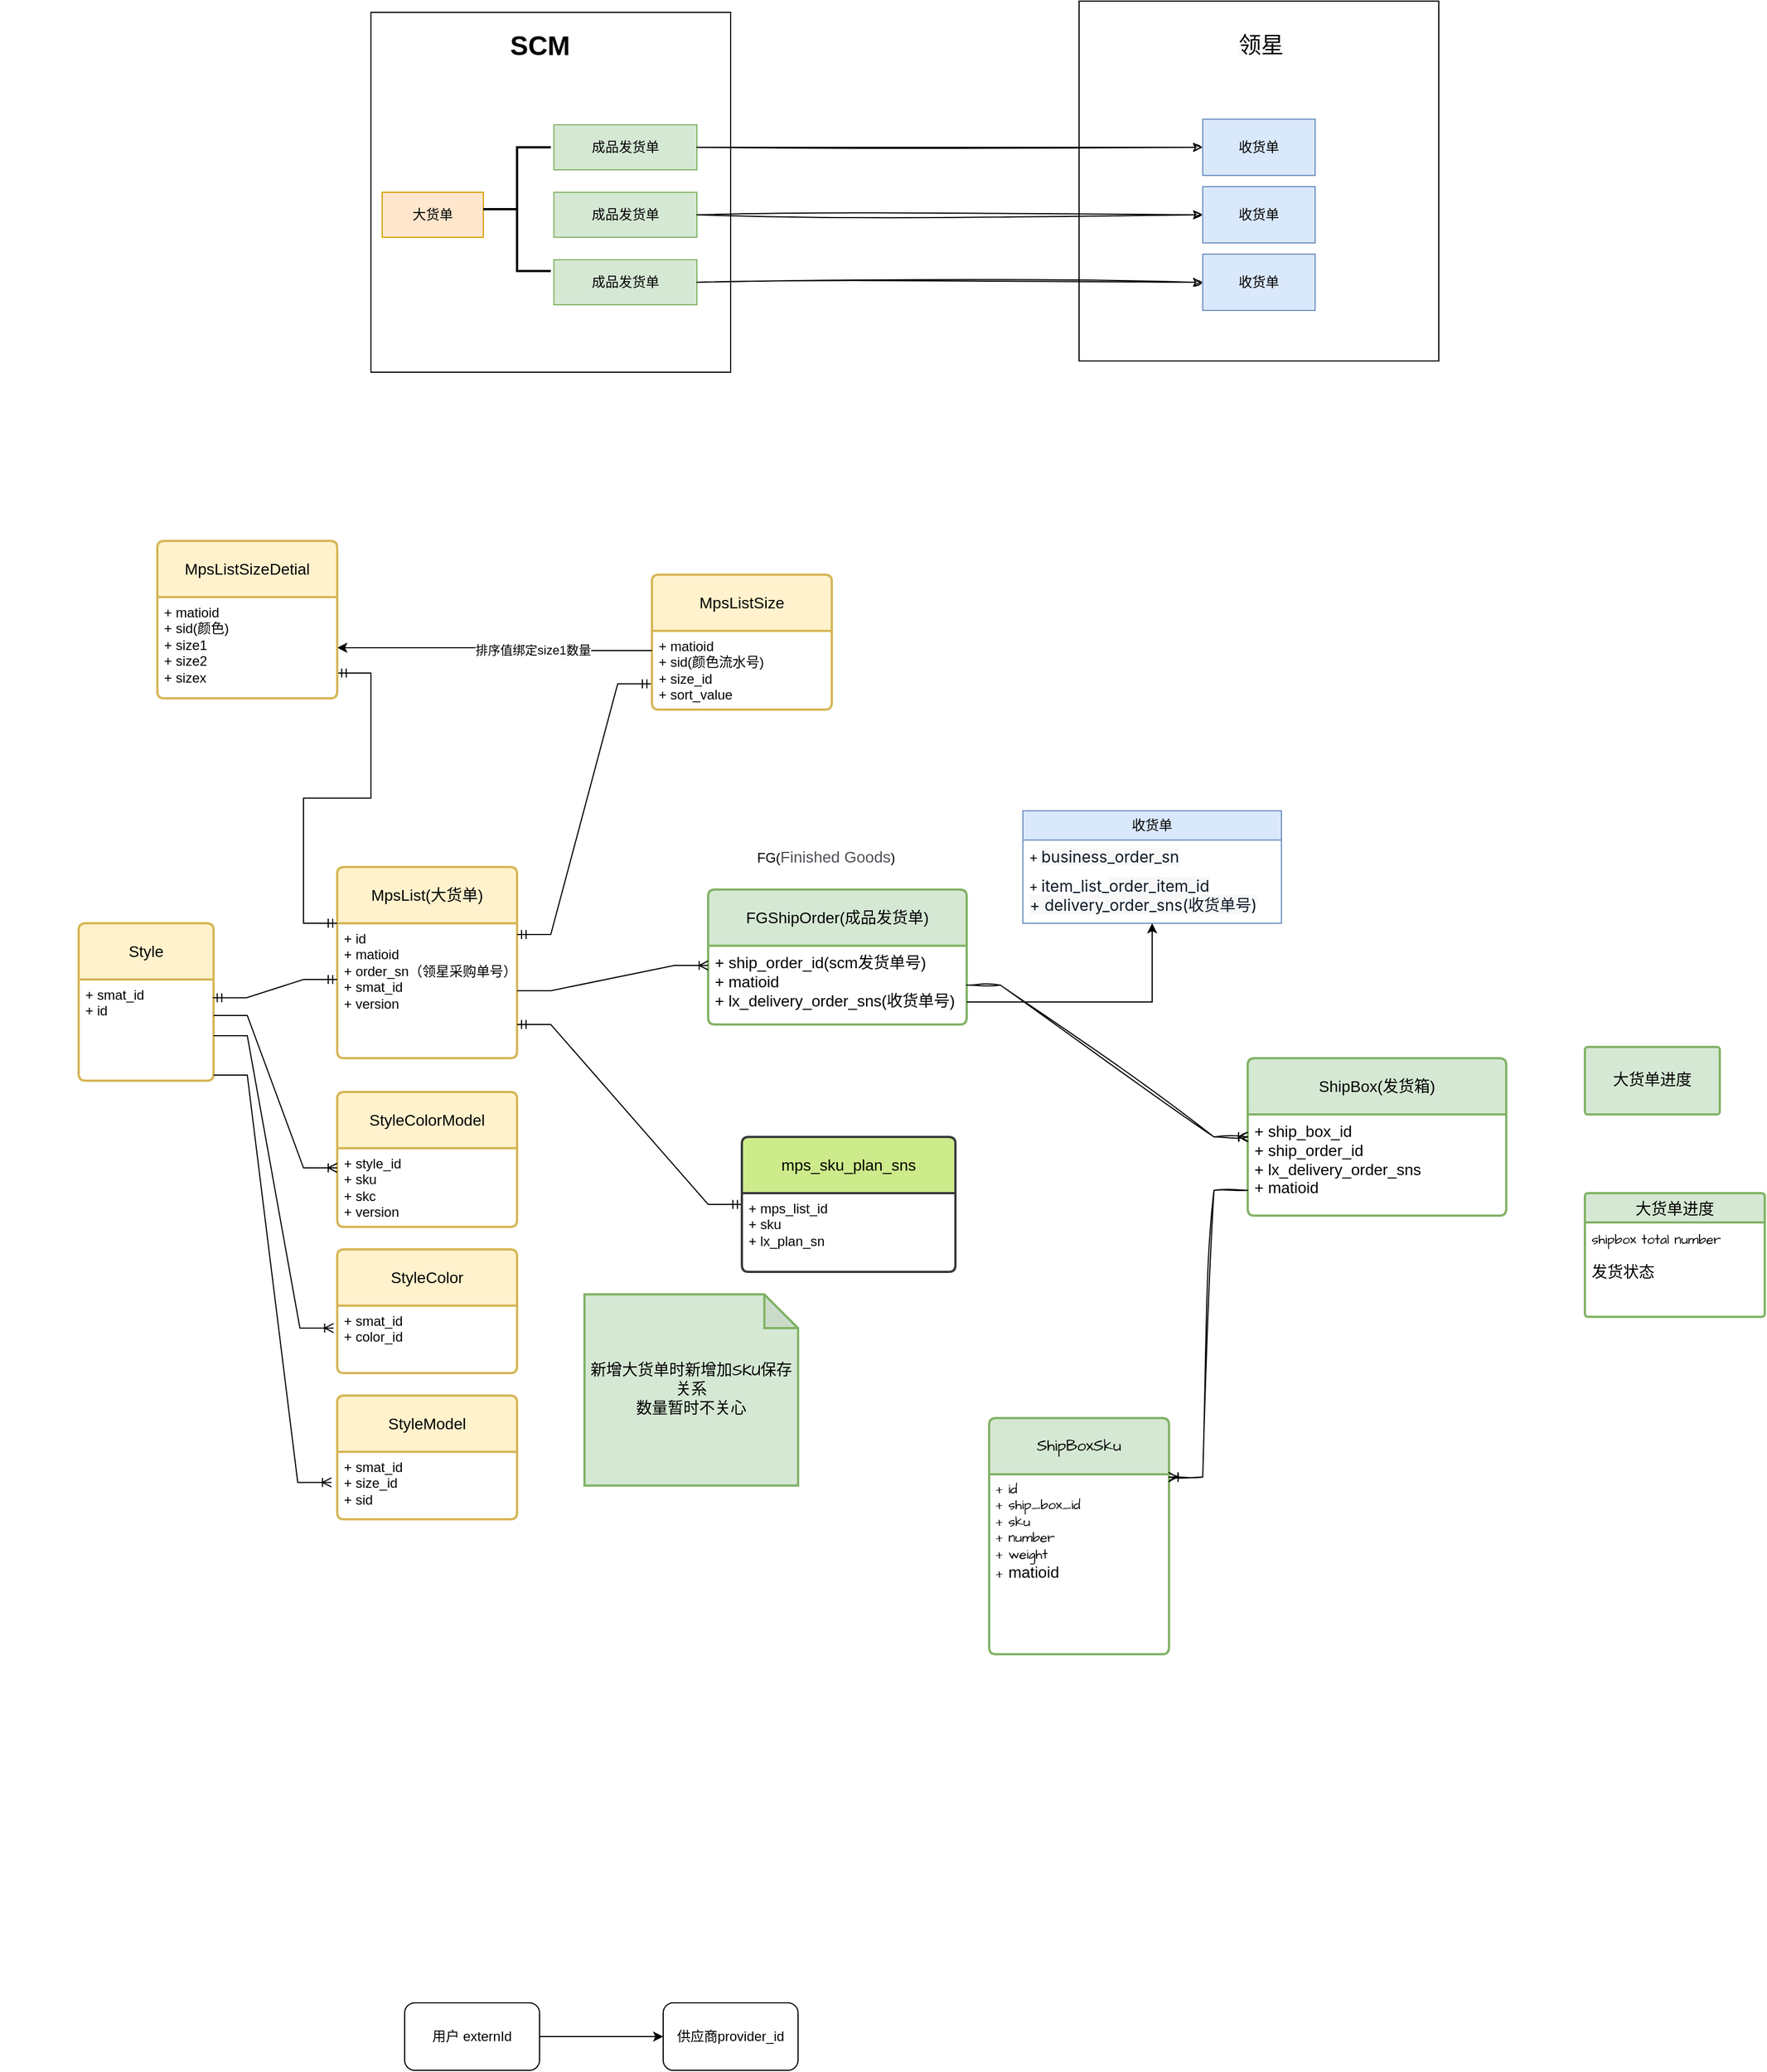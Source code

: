 <mxfile version="24.8.4">
  <diagram name="第 1 页" id="mmW5TEAWcd4dmBJkw9bM">
    <mxGraphModel dx="2074" dy="1145" grid="1" gridSize="10" guides="1" tooltips="1" connect="1" arrows="1" fold="1" page="1" pageScale="1" pageWidth="4681" pageHeight="3300" math="0" shadow="0">
      <root>
        <mxCell id="0" />
        <mxCell id="1" parent="0" />
        <mxCell id="10t6TDGPyBU2iwaU2S3P-14" value="" style="group" parent="1" vertex="1" connectable="0">
          <mxGeometry x="1300" y="290" width="330" height="330" as="geometry" />
        </mxCell>
        <mxCell id="v9Sv4wCvsBev-17ZyAmM-108" value="" style="group" parent="10t6TDGPyBU2iwaU2S3P-14" vertex="1" connectable="0">
          <mxGeometry x="-20" y="-60" width="320" height="320" as="geometry" />
        </mxCell>
        <mxCell id="10t6TDGPyBU2iwaU2S3P-17" value="" style="whiteSpace=wrap;html=1;aspect=fixed;movable=0;resizable=0;rotatable=0;deletable=0;editable=0;locked=1;connectable=0;" parent="v9Sv4wCvsBev-17ZyAmM-108" vertex="1">
          <mxGeometry width="320" height="320" as="geometry" />
        </mxCell>
        <mxCell id="10t6TDGPyBU2iwaU2S3P-2" value="大货单" style="rounded=0;whiteSpace=wrap;html=1;fillColor=#ffe6cc;strokeColor=#d79b00;" parent="v9Sv4wCvsBev-17ZyAmM-108" vertex="1">
          <mxGeometry x="10" y="160" width="90" height="40" as="geometry" />
        </mxCell>
        <mxCell id="10t6TDGPyBU2iwaU2S3P-3" value="成品发货单" style="rounded=0;whiteSpace=wrap;html=1;fillColor=#d5e8d4;strokeColor=#82b366;" parent="v9Sv4wCvsBev-17ZyAmM-108" vertex="1">
          <mxGeometry x="162.727" y="100" width="127.273" height="40" as="geometry" />
        </mxCell>
        <mxCell id="10t6TDGPyBU2iwaU2S3P-10" value="成品发货单" style="rounded=0;whiteSpace=wrap;html=1;fillColor=#d5e8d4;strokeColor=#82b366;" parent="v9Sv4wCvsBev-17ZyAmM-108" vertex="1">
          <mxGeometry x="162.727" y="160" width="127.273" height="40" as="geometry" />
        </mxCell>
        <mxCell id="10t6TDGPyBU2iwaU2S3P-11" value="成品发货单" style="rounded=0;whiteSpace=wrap;html=1;fillColor=#d5e8d4;strokeColor=#82b366;" parent="v9Sv4wCvsBev-17ZyAmM-108" vertex="1">
          <mxGeometry x="162.727" y="220" width="127.273" height="40" as="geometry" />
        </mxCell>
        <mxCell id="10t6TDGPyBU2iwaU2S3P-18" value="SCM" style="text;strokeColor=none;fillColor=none;html=1;fontSize=24;fontStyle=1;verticalAlign=middle;align=center;" parent="v9Sv4wCvsBev-17ZyAmM-108" vertex="1">
          <mxGeometry x="100" y="10" width="100" height="40" as="geometry" />
        </mxCell>
        <mxCell id="10t6TDGPyBU2iwaU2S3P-60" value="" style="strokeWidth=2;html=1;shape=mxgraph.flowchart.annotation_2;align=left;labelPosition=right;pointerEvents=1;" parent="v9Sv4wCvsBev-17ZyAmM-108" vertex="1">
          <mxGeometry x="100" y="120" width="60" height="110" as="geometry" />
        </mxCell>
        <mxCell id="10t6TDGPyBU2iwaU2S3P-120" value="" style="group" parent="1" vertex="1" connectable="0">
          <mxGeometry x="1010" y="700" width="1370" height="1100" as="geometry" />
        </mxCell>
        <mxCell id="10t6TDGPyBU2iwaU2S3P-104" value="" style="group" parent="10t6TDGPyBU2iwaU2S3P-120" vertex="1" connectable="0">
          <mxGeometry x="-60" y="180" width="1140" height="810" as="geometry" />
        </mxCell>
        <mxCell id="10t6TDGPyBU2iwaU2S3P-119" value="" style="group" parent="10t6TDGPyBU2iwaU2S3P-104" vertex="1" connectable="0">
          <mxGeometry y="20" width="1140" height="790" as="geometry" />
        </mxCell>
        <mxCell id="10t6TDGPyBU2iwaU2S3P-5" value="MpsList(大货单)" style="swimlane;childLayout=stackLayout;horizontal=1;startSize=50;horizontalStack=0;rounded=1;fontSize=14;fontStyle=0;strokeWidth=2;resizeParent=0;resizeLast=1;shadow=0;dashed=0;align=center;arcSize=4;whiteSpace=wrap;html=1;fillColor=#fff2cc;strokeColor=#d6b656;container=0;" parent="10t6TDGPyBU2iwaU2S3P-119" vertex="1">
          <mxGeometry x="300" y="90" width="160" height="170" as="geometry" />
        </mxCell>
        <mxCell id="10t6TDGPyBU2iwaU2S3P-9" value="FG(&lt;span style=&quot;color: rgb(77, 81, 86); font-family: Arial, sans-serif; font-size: 14px; text-align: left; background-color: rgb(255, 255, 255);&quot;&gt;Finished Goods&lt;/span&gt;)" style="text;html=1;align=center;verticalAlign=middle;whiteSpace=wrap;rounded=0;container=0;" parent="10t6TDGPyBU2iwaU2S3P-119" vertex="1">
          <mxGeometry x="660" y="66" width="150" height="30" as="geometry" />
        </mxCell>
        <mxCell id="10t6TDGPyBU2iwaU2S3P-24" value="收货单" style="swimlane;fontStyle=0;childLayout=stackLayout;horizontal=1;startSize=26;fillColor=#dae8fc;horizontalStack=0;resizeParent=1;resizeParentMax=0;resizeLast=0;collapsible=1;marginBottom=0;whiteSpace=wrap;html=1;strokeColor=#6c8ebf;container=0;" parent="10t6TDGPyBU2iwaU2S3P-119" vertex="1">
          <mxGeometry x="910" y="40" width="230" height="100" as="geometry" />
        </mxCell>
        <mxCell id="10t6TDGPyBU2iwaU2S3P-7" value="FGShipOrder(成品发货单)" style="swimlane;childLayout=stackLayout;horizontal=1;startSize=50;horizontalStack=0;rounded=1;fontSize=14;fontStyle=0;strokeWidth=2;resizeParent=0;resizeLast=1;shadow=0;dashed=0;align=center;arcSize=4;whiteSpace=wrap;html=1;fillColor=#d5e8d4;strokeColor=#82b366;container=0;" parent="10t6TDGPyBU2iwaU2S3P-119" vertex="1">
          <mxGeometry x="630" y="110" width="230" height="120" as="geometry" />
        </mxCell>
        <mxCell id="10t6TDGPyBU2iwaU2S3P-62" value="StyleColorModel" style="swimlane;childLayout=stackLayout;horizontal=1;startSize=50;horizontalStack=0;rounded=1;fontSize=14;fontStyle=0;strokeWidth=2;resizeParent=0;resizeLast=1;shadow=0;dashed=0;align=center;arcSize=4;whiteSpace=wrap;html=1;fillColor=#fff2cc;strokeColor=#d6b656;container=0;" parent="10t6TDGPyBU2iwaU2S3P-119" vertex="1">
          <mxGeometry x="300" y="290" width="160" height="120" as="geometry" />
        </mxCell>
        <mxCell id="10t6TDGPyBU2iwaU2S3P-67" style="edgeStyle=orthogonalEdgeStyle;rounded=0;orthogonalLoop=1;jettySize=auto;html=1;" parent="10t6TDGPyBU2iwaU2S3P-119" source="10t6TDGPyBU2iwaU2S3P-8" target="10t6TDGPyBU2iwaU2S3P-27" edge="1">
          <mxGeometry relative="1" as="geometry">
            <Array as="points">
              <mxPoint x="840" y="210" />
              <mxPoint x="840" y="210" />
            </Array>
          </mxGeometry>
        </mxCell>
        <mxCell id="10t6TDGPyBU2iwaU2S3P-72" value="Style" style="swimlane;childLayout=stackLayout;horizontal=1;startSize=50;horizontalStack=0;rounded=1;fontSize=14;fontStyle=0;strokeWidth=2;resizeParent=0;resizeLast=1;shadow=0;dashed=0;align=center;arcSize=4;whiteSpace=wrap;html=1;fillColor=#fff2cc;strokeColor=#d6b656;" parent="10t6TDGPyBU2iwaU2S3P-119" vertex="1">
          <mxGeometry x="70" y="140" width="120" height="140" as="geometry" />
        </mxCell>
        <mxCell id="10t6TDGPyBU2iwaU2S3P-73" value="+ smat_id&lt;br&gt;+ id" style="align=left;strokeColor=none;fillColor=none;spacingLeft=4;fontSize=12;verticalAlign=top;resizable=0;rotatable=0;part=1;html=1;" parent="10t6TDGPyBU2iwaU2S3P-72" vertex="1">
          <mxGeometry y="50" width="120" height="90" as="geometry" />
        </mxCell>
        <mxCell id="10t6TDGPyBU2iwaU2S3P-85" value="" style="edgeStyle=entityRelationEdgeStyle;fontSize=12;html=1;endArrow=ERmandOne;startArrow=ERmandOne;rounded=0;exitX=0.994;exitY=0.18;exitDx=0;exitDy=0;exitPerimeter=0;" parent="10t6TDGPyBU2iwaU2S3P-119" source="10t6TDGPyBU2iwaU2S3P-73" edge="1">
          <mxGeometry width="100" height="100" relative="1" as="geometry">
            <mxPoint x="198.56" y="203.45" as="sourcePoint" />
            <mxPoint x="300" y="190" as="targetPoint" />
            <Array as="points">
              <mxPoint x="208.56" y="170" />
            </Array>
          </mxGeometry>
        </mxCell>
        <mxCell id="10t6TDGPyBU2iwaU2S3P-86" value="" style="edgeStyle=entityRelationEdgeStyle;fontSize=12;html=1;endArrow=ERoneToMany;rounded=0;entryX=0;entryY=0.25;entryDx=0;entryDy=0;" parent="10t6TDGPyBU2iwaU2S3P-119" target="10t6TDGPyBU2iwaU2S3P-63" edge="1">
          <mxGeometry width="100" height="100" relative="1" as="geometry">
            <mxPoint x="190" y="222" as="sourcePoint" />
            <mxPoint x="150" y="497.5" as="targetPoint" />
            <Array as="points">
              <mxPoint x="200" y="260" />
              <mxPoint x="200" y="270" />
              <mxPoint x="200" y="260" />
              <mxPoint x="210" y="270" />
              <mxPoint y="420" />
              <mxPoint y="410" />
            </Array>
          </mxGeometry>
        </mxCell>
        <mxCell id="10t6TDGPyBU2iwaU2S3P-87" value="" style="edgeStyle=entityRelationEdgeStyle;fontSize=12;html=1;endArrow=ERoneToMany;rounded=0;entryX=0;entryY=0.25;entryDx=0;entryDy=0;" parent="10t6TDGPyBU2iwaU2S3P-119" target="10t6TDGPyBU2iwaU2S3P-8" edge="1">
          <mxGeometry width="100" height="100" relative="1" as="geometry">
            <mxPoint x="460" y="200" as="sourcePoint" />
            <mxPoint x="530" y="378" as="targetPoint" />
            <Array as="points">
              <mxPoint x="460" y="220" />
              <mxPoint x="460" y="210" />
              <mxPoint x="470" y="220" />
              <mxPoint x="260" y="370" />
              <mxPoint x="260" y="360" />
            </Array>
          </mxGeometry>
        </mxCell>
        <mxCell id="10t6TDGPyBU2iwaU2S3P-88" value="StyleColor" style="swimlane;childLayout=stackLayout;horizontal=1;startSize=50;horizontalStack=0;rounded=1;fontSize=14;fontStyle=0;strokeWidth=2;resizeParent=0;resizeLast=1;shadow=0;dashed=0;align=center;arcSize=4;whiteSpace=wrap;html=1;fillColor=#fff2cc;strokeColor=#d6b656;" parent="10t6TDGPyBU2iwaU2S3P-119" vertex="1">
          <mxGeometry x="300" y="430" width="160" height="110" as="geometry" />
        </mxCell>
        <mxCell id="10t6TDGPyBU2iwaU2S3P-89" value="+ smat_id&lt;br&gt;+ color_id" style="align=left;strokeColor=none;fillColor=none;spacingLeft=4;fontSize=12;verticalAlign=top;resizable=0;rotatable=0;part=1;html=1;" parent="10t6TDGPyBU2iwaU2S3P-88" vertex="1">
          <mxGeometry y="50" width="160" height="60" as="geometry" />
        </mxCell>
        <mxCell id="10t6TDGPyBU2iwaU2S3P-90" value="StyleModel" style="swimlane;childLayout=stackLayout;horizontal=1;startSize=50;horizontalStack=0;rounded=1;fontSize=14;fontStyle=0;strokeWidth=2;resizeParent=0;resizeLast=1;shadow=0;dashed=0;align=center;arcSize=4;whiteSpace=wrap;html=1;fillColor=#fff2cc;strokeColor=#d6b656;" parent="10t6TDGPyBU2iwaU2S3P-119" vertex="1">
          <mxGeometry x="300" y="560" width="160" height="110" as="geometry" />
        </mxCell>
        <mxCell id="10t6TDGPyBU2iwaU2S3P-91" value="+ smat_id&lt;br&gt;+ size_id&lt;div&gt;+ sid&lt;/div&gt;" style="align=left;strokeColor=none;fillColor=none;spacingLeft=4;fontSize=12;verticalAlign=top;resizable=0;rotatable=0;part=1;html=1;" parent="10t6TDGPyBU2iwaU2S3P-90" vertex="1">
          <mxGeometry y="50" width="160" height="60" as="geometry" />
        </mxCell>
        <mxCell id="10t6TDGPyBU2iwaU2S3P-92" value="" style="edgeStyle=entityRelationEdgeStyle;fontSize=12;html=1;endArrow=ERoneToMany;rounded=0;exitX=1;exitY=0.25;exitDx=0;exitDy=0;entryX=-0.02;entryY=0.333;entryDx=0;entryDy=0;entryPerimeter=0;" parent="10t6TDGPyBU2iwaU2S3P-119" target="10t6TDGPyBU2iwaU2S3P-89" edge="1">
          <mxGeometry width="100" height="100" relative="1" as="geometry">
            <mxPoint x="190" y="240" as="sourcePoint" />
            <mxPoint x="300" y="515" as="targetPoint" />
            <Array as="points">
              <mxPoint x="250" y="380" />
              <mxPoint x="290" y="500" />
            </Array>
          </mxGeometry>
        </mxCell>
        <mxCell id="10t6TDGPyBU2iwaU2S3P-94" value="" style="edgeStyle=entityRelationEdgeStyle;fontSize=12;html=1;endArrow=ERoneToMany;rounded=0;entryX=-0.032;entryY=0.454;entryDx=0;entryDy=0;entryPerimeter=0;" parent="10t6TDGPyBU2iwaU2S3P-119" target="10t6TDGPyBU2iwaU2S3P-91" edge="1">
          <mxGeometry width="100" height="100" relative="1" as="geometry">
            <mxPoint x="190" y="275" as="sourcePoint" />
            <mxPoint x="310" y="520" as="targetPoint" />
            <Array as="points">
              <mxPoint x="200" y="275" />
              <mxPoint x="200" y="270" />
              <mxPoint x="200" y="270" />
              <mxPoint x="230" y="460" />
              <mxPoint x="220" y="470" />
            </Array>
          </mxGeometry>
        </mxCell>
        <mxCell id="10t6TDGPyBU2iwaU2S3P-103" value="" style="edgeStyle=entityRelationEdgeStyle;fontSize=12;html=1;endArrow=ERmandOne;startArrow=ERmandOne;rounded=0;exitX=1;exitY=0.75;exitDx=0;exitDy=0;entryX=0;entryY=0.5;entryDx=0;entryDy=0;" parent="10t6TDGPyBU2iwaU2S3P-119" source="10t6TDGPyBU2iwaU2S3P-6" target="10t6TDGPyBU2iwaU2S3P-101" edge="1">
          <mxGeometry width="100" height="100" relative="1" as="geometry">
            <mxPoint x="500" y="390" as="sourcePoint" />
            <mxPoint x="620" y="450" as="targetPoint" />
          </mxGeometry>
        </mxCell>
        <mxCell id="10t6TDGPyBU2iwaU2S3P-109" value="" style="edgeStyle=entityRelationEdgeStyle;fontSize=12;html=1;endArrow=ERmandOne;startArrow=ERmandOne;rounded=0;entryX=-0.003;entryY=0.673;entryDx=0;entryDy=0;entryPerimeter=0;" parent="10t6TDGPyBU2iwaU2S3P-119" target="10t6TDGPyBU2iwaU2S3P-106" edge="1">
          <mxGeometry width="100" height="100" relative="1" as="geometry">
            <mxPoint x="460" y="150" as="sourcePoint" />
            <mxPoint x="560" y="50" as="targetPoint" />
          </mxGeometry>
        </mxCell>
        <mxCell id="10t6TDGPyBU2iwaU2S3P-6" value="&lt;div&gt;+ id&lt;/div&gt;+ matioid&lt;br&gt;+ order_sn（领星采购单号）&lt;div&gt;+ smat_id&lt;br&gt;+ version&lt;br&gt;&lt;br&gt;&lt;/div&gt;&lt;div&gt;&lt;br&gt;&lt;/div&gt;&lt;div&gt;&lt;br&gt;&lt;/div&gt;" style="align=left;strokeColor=none;fillColor=none;spacingLeft=4;fontSize=12;verticalAlign=top;resizable=0;rotatable=0;part=1;html=1;container=0;" parent="10t6TDGPyBU2iwaU2S3P-119" vertex="1">
          <mxGeometry x="300" y="140" width="160" height="120" as="geometry" />
        </mxCell>
        <mxCell id="10t6TDGPyBU2iwaU2S3P-26" value="+&amp;nbsp;&lt;span style=&quot;color: rgb(13, 26, 38); font-family: -apple-system, &amp;quot;system-ui&amp;quot;, &amp;quot;Segoe UI&amp;quot;, Roboto, &amp;quot;Helvetica Neue&amp;quot;, Arial, &amp;quot;Noto Sans&amp;quot;, sans-serif, &amp;quot;Apple Color Emoji&amp;quot;, &amp;quot;Segoe UI Emoji&amp;quot;, &amp;quot;Segoe UI Symbol&amp;quot;, &amp;quot;Noto Color Emoji&amp;quot;; font-size: 14px; background-color: rgb(248, 248, 248);&quot;&gt;business_order_sn&lt;/span&gt;" style="text;strokeColor=none;fillColor=none;align=left;verticalAlign=top;spacingLeft=4;spacingRight=4;overflow=hidden;rotatable=0;points=[[0,0.5],[1,0.5]];portConstraint=eastwest;whiteSpace=wrap;html=1;container=0;" parent="10t6TDGPyBU2iwaU2S3P-119" vertex="1">
          <mxGeometry x="910" y="66" width="230" height="26" as="geometry" />
        </mxCell>
        <mxCell id="10t6TDGPyBU2iwaU2S3P-27" value="+&amp;nbsp;&lt;span style=&quot;color: rgb(13, 26, 38); font-family: -apple-system, &amp;quot;system-ui&amp;quot;, &amp;quot;Segoe UI&amp;quot;, Roboto, &amp;quot;Helvetica Neue&amp;quot;, Arial, &amp;quot;Noto Sans&amp;quot;, sans-serif, &amp;quot;Apple Color Emoji&amp;quot;, &amp;quot;Segoe UI Emoji&amp;quot;, &amp;quot;Segoe UI Symbol&amp;quot;, &amp;quot;Noto Color Emoji&amp;quot;; font-size: 14px; background-color: rgb(255, 255, 255);&quot;&gt;item_list_&lt;/span&gt;&lt;span style=&quot;color: rgb(13, 26, 38); font-family: -apple-system, &amp;quot;system-ui&amp;quot;, &amp;quot;Segoe UI&amp;quot;, Roboto, &amp;quot;Helvetica Neue&amp;quot;, Arial, &amp;quot;Noto Sans&amp;quot;, sans-serif, &amp;quot;Apple Color Emoji&amp;quot;, &amp;quot;Segoe UI Emoji&amp;quot;, &amp;quot;Segoe UI Symbol&amp;quot;, &amp;quot;Noto Color Emoji&amp;quot;; font-size: 14px; background-color: rgb(248, 248, 248);&quot;&gt;order_item_id&lt;/span&gt;&lt;div&gt;&lt;div&gt;&lt;span style=&quot;color: rgb(13, 26, 38); font-family: -apple-system, &amp;quot;system-ui&amp;quot;, &amp;quot;Segoe UI&amp;quot;, Roboto, &amp;quot;Helvetica Neue&amp;quot;, Arial, &amp;quot;Noto Sans&amp;quot;, sans-serif, &amp;quot;Apple Color Emoji&amp;quot;, &amp;quot;Segoe UI Emoji&amp;quot;, &amp;quot;Segoe UI Symbol&amp;quot;, &amp;quot;Noto Color Emoji&amp;quot;; font-size: 14px; background-color: rgb(248, 248, 248);&quot;&gt;+ delivery_order_sns(收货单号)&lt;/span&gt;&lt;/div&gt;&lt;/div&gt;" style="text;strokeColor=none;fillColor=none;align=left;verticalAlign=top;spacingLeft=4;spacingRight=4;overflow=hidden;rotatable=0;points=[[0,0.5],[1,0.5]];portConstraint=eastwest;whiteSpace=wrap;html=1;container=0;" parent="10t6TDGPyBU2iwaU2S3P-119" vertex="1">
          <mxGeometry x="910" y="92" width="230" height="48" as="geometry" />
        </mxCell>
        <mxCell id="10t6TDGPyBU2iwaU2S3P-8" value="&lt;font style=&quot;font-size: 14px;&quot;&gt;+ ship_order_id(scm发货单号)&lt;/font&gt;&lt;div&gt;&lt;font style=&quot;font-size: 14px;&quot;&gt;+ matioid&lt;/font&gt;&lt;div&gt;&lt;div&gt;&lt;span style=&quot;font-size: 14px;&quot;&gt;+ lx_delivery_order_sns(收货单号)&lt;br&gt;&lt;/span&gt;&lt;div&gt;&lt;br&gt;&lt;/div&gt;&lt;/div&gt;&lt;/div&gt;&lt;/div&gt;" style="align=left;strokeColor=none;fillColor=none;spacingLeft=4;fontSize=12;verticalAlign=top;resizable=0;rotatable=0;part=1;html=1;container=0;" parent="10t6TDGPyBU2iwaU2S3P-119" vertex="1">
          <mxGeometry x="630" y="160" width="230" height="70" as="geometry" />
        </mxCell>
        <mxCell id="10t6TDGPyBU2iwaU2S3P-50" style="edgeStyle=orthogonalEdgeStyle;rounded=0;orthogonalLoop=1;jettySize=auto;html=1;exitX=0.5;exitY=1;exitDx=0;exitDy=0;" parent="10t6TDGPyBU2iwaU2S3P-119" source="10t6TDGPyBU2iwaU2S3P-8" target="10t6TDGPyBU2iwaU2S3P-8" edge="1">
          <mxGeometry relative="1" as="geometry" />
        </mxCell>
        <mxCell id="10t6TDGPyBU2iwaU2S3P-63" value="&lt;div&gt;+ style_id&lt;br&gt;+ sku&lt;/div&gt;&lt;div&gt;+ skc&lt;br&gt;&lt;div&gt;+ version&lt;/div&gt;&lt;/div&gt;" style="align=left;strokeColor=none;fillColor=none;spacingLeft=4;fontSize=12;verticalAlign=top;resizable=0;rotatable=0;part=1;html=1;container=0;" parent="10t6TDGPyBU2iwaU2S3P-119" vertex="1">
          <mxGeometry x="300" y="340" width="160" height="70" as="geometry" />
        </mxCell>
        <mxCell id="v9Sv4wCvsBev-17ZyAmM-79" value="" style="group" parent="10t6TDGPyBU2iwaU2S3P-119" vertex="1" connectable="0">
          <mxGeometry x="660" y="330" width="190" height="120" as="geometry" />
        </mxCell>
        <mxCell id="10t6TDGPyBU2iwaU2S3P-101" value="mps_sku_plan_sns" style="swimlane;childLayout=stackLayout;horizontal=1;startSize=50;horizontalStack=0;rounded=1;fontSize=14;fontStyle=0;strokeWidth=2;resizeParent=0;resizeLast=1;shadow=0;dashed=0;align=center;arcSize=4;whiteSpace=wrap;html=1;fillColor=#cdeb8b;strokeColor=#36393d;container=0;" parent="v9Sv4wCvsBev-17ZyAmM-79" vertex="1">
          <mxGeometry width="190" height="120" as="geometry" />
        </mxCell>
        <mxCell id="10t6TDGPyBU2iwaU2S3P-102" value="+ mps_list_id&lt;br&gt;+ sku&lt;br&gt;+&amp;nbsp;lx_plan_sn" style="align=left;strokeColor=none;fillColor=none;spacingLeft=4;fontSize=12;verticalAlign=top;resizable=0;rotatable=0;part=1;html=1;container=0;" parent="v9Sv4wCvsBev-17ZyAmM-79" vertex="1">
          <mxGeometry y="50" width="190" height="70" as="geometry" />
        </mxCell>
        <mxCell id="v9Sv4wCvsBev-17ZyAmM-86" value="ShipBoxSku" style="swimlane;childLayout=stackLayout;horizontal=1;startSize=50;horizontalStack=0;rounded=1;fontSize=14;fontStyle=0;strokeWidth=2;resizeParent=0;resizeLast=1;shadow=0;dashed=0;align=center;arcSize=4;whiteSpace=wrap;html=1;hachureGap=4;fontFamily=Architects Daughter;fontSource=https%3A%2F%2Ffonts.googleapis.com%2Fcss%3Ffamily%3DArchitects%2BDaughter;fillColor=#d5e8d4;strokeColor=#82b366;" parent="10t6TDGPyBU2iwaU2S3P-119" vertex="1">
          <mxGeometry x="880" y="580" width="160" height="210" as="geometry" />
        </mxCell>
        <mxCell id="v9Sv4wCvsBev-17ZyAmM-87" value="+ id&lt;br&gt;+ ship_box_id&lt;br&gt;+ sku&lt;div&gt;+ number&lt;br&gt;+ weight&lt;br&gt;+ &lt;font face=&quot;Helvetica&quot;&gt;&lt;span style=&quot;font-size: 14px;&quot;&gt;matioid&lt;/span&gt;&lt;/font&gt;&lt;/div&gt;&lt;div&gt;&lt;br&gt;&lt;/div&gt;&lt;div&gt;&lt;br&gt;&lt;/div&gt;&lt;div&gt;&lt;br&gt;&lt;/div&gt;" style="align=left;strokeColor=none;fillColor=none;spacingLeft=4;fontSize=12;verticalAlign=top;resizable=0;rotatable=0;part=1;html=1;sketch=1;hachureGap=4;jiggle=2;curveFitting=1;fontFamily=Architects Daughter;fontSource=https%3A%2F%2Ffonts.googleapis.com%2Fcss%3Ffamily%3DArchitects%2BDaughter;" parent="v9Sv4wCvsBev-17ZyAmM-86" vertex="1">
          <mxGeometry y="50" width="160" height="160" as="geometry" />
        </mxCell>
        <mxCell id="v9Sv4wCvsBev-17ZyAmM-91" value="新增大货单时新增加SKU保存关系&lt;div&gt;数量暂时不关心&lt;/div&gt;" style="shape=note;whiteSpace=wrap;html=1;backgroundOutline=1;darkOpacity=0.05;rounded=1;shadow=0;dashed=0;hachureGap=4;strokeColor=#82b366;strokeWidth=2;align=center;verticalAlign=middle;arcSize=4;fontFamily=Architects Daughter;fontSource=https%3A%2F%2Ffonts.googleapis.com%2Fcss%3Ffamily%3DArchitects%2BDaughter;fontSize=14;fontColor=default;fontStyle=0;fillColor=#d5e8d4;" parent="10t6TDGPyBU2iwaU2S3P-119" vertex="1">
          <mxGeometry x="520" y="470" width="190" height="170" as="geometry" />
        </mxCell>
        <mxCell id="10t6TDGPyBU2iwaU2S3P-105" value="MpsListSize" style="swimlane;childLayout=stackLayout;horizontal=1;startSize=50;horizontalStack=0;rounded=1;fontSize=14;fontStyle=0;strokeWidth=2;resizeParent=0;resizeLast=1;shadow=0;dashed=0;align=center;arcSize=4;whiteSpace=wrap;html=1;fillColor=#fff2cc;strokeColor=#d6b656;container=0;" parent="10t6TDGPyBU2iwaU2S3P-120" vertex="1">
          <mxGeometry x="520" y="30" width="160" height="120" as="geometry" />
        </mxCell>
        <mxCell id="10t6TDGPyBU2iwaU2S3P-113" value="" style="edgeStyle=entityRelationEdgeStyle;fontSize=12;html=1;endArrow=ERmandOne;startArrow=ERmandOne;rounded=0;exitX=1;exitY=0.75;exitDx=0;exitDy=0;" parent="10t6TDGPyBU2iwaU2S3P-120" source="10t6TDGPyBU2iwaU2S3P-108" edge="1">
          <mxGeometry width="100" height="100" relative="1" as="geometry">
            <mxPoint x="190" y="130" as="sourcePoint" />
            <mxPoint x="240" y="340" as="targetPoint" />
            <Array as="points">
              <mxPoint x="250" y="140" />
              <mxPoint x="200" y="140" />
            </Array>
          </mxGeometry>
        </mxCell>
        <mxCell id="10t6TDGPyBU2iwaU2S3P-115" style="edgeStyle=orthogonalEdgeStyle;rounded=0;orthogonalLoop=1;jettySize=auto;html=1;exitX=0;exitY=0.25;exitDx=0;exitDy=0;entryX=1;entryY=0.5;entryDx=0;entryDy=0;" parent="10t6TDGPyBU2iwaU2S3P-120" source="10t6TDGPyBU2iwaU2S3P-106" target="10t6TDGPyBU2iwaU2S3P-108" edge="1">
          <mxGeometry relative="1" as="geometry">
            <mxPoint x="210" y="90" as="targetPoint" />
          </mxGeometry>
        </mxCell>
        <mxCell id="10t6TDGPyBU2iwaU2S3P-117" value="排序值绑定size1数量" style="edgeLabel;html=1;align=center;verticalAlign=middle;resizable=0;points=[];container=0;" parent="10t6TDGPyBU2iwaU2S3P-115" vertex="1" connectable="0">
          <mxGeometry x="-0.245" y="-1" relative="1" as="geometry">
            <mxPoint as="offset" />
          </mxGeometry>
        </mxCell>
        <mxCell id="10t6TDGPyBU2iwaU2S3P-107" value="MpsListSizeDetial" style="swimlane;childLayout=stackLayout;horizontal=1;startSize=50;horizontalStack=0;rounded=1;fontSize=14;fontStyle=0;strokeWidth=2;resizeParent=0;resizeLast=1;shadow=0;dashed=0;align=center;arcSize=4;whiteSpace=wrap;html=1;fillColor=#fff2cc;strokeColor=#d6b656;" parent="10t6TDGPyBU2iwaU2S3P-120" vertex="1">
          <mxGeometry x="80" width="160" height="140" as="geometry" />
        </mxCell>
        <mxCell id="10t6TDGPyBU2iwaU2S3P-108" value="+ matioid&lt;div&gt;+ sid(颜色)&lt;br&gt;&lt;div&gt;+ size1&lt;/div&gt;&lt;/div&gt;&lt;div&gt;+ size2&lt;/div&gt;&lt;div&gt;+ sizex&lt;/div&gt;" style="align=left;strokeColor=none;fillColor=none;spacingLeft=4;fontSize=12;verticalAlign=top;resizable=0;rotatable=0;part=1;html=1;" parent="10t6TDGPyBU2iwaU2S3P-107" vertex="1">
          <mxGeometry y="50" width="160" height="90" as="geometry" />
        </mxCell>
        <mxCell id="10t6TDGPyBU2iwaU2S3P-106" value="+ matioid&lt;br&gt;+ sid(颜色流水号)&lt;div&gt;+ size_id&lt;/div&gt;&lt;div&gt;+&amp;nbsp;sort_value&lt;/div&gt;" style="align=left;strokeColor=none;fillColor=none;spacingLeft=4;fontSize=12;verticalAlign=top;resizable=0;rotatable=0;part=1;html=1;container=0;" parent="10t6TDGPyBU2iwaU2S3P-120" vertex="1">
          <mxGeometry x="520" y="80" width="160" height="70" as="geometry" />
        </mxCell>
        <mxCell id="v9Sv4wCvsBev-17ZyAmM-75" value="ShipBox(发货箱)" style="swimlane;childLayout=stackLayout;horizontal=1;startSize=50;horizontalStack=0;rounded=1;fontSize=14;fontStyle=0;strokeWidth=2;resizeParent=0;resizeLast=1;shadow=0;dashed=0;align=center;arcSize=4;whiteSpace=wrap;html=1;fillColor=#d5e8d4;strokeColor=#82b366;" parent="10t6TDGPyBU2iwaU2S3P-120" vertex="1">
          <mxGeometry x="1050" y="460" width="230" height="140" as="geometry" />
        </mxCell>
        <mxCell id="v9Sv4wCvsBev-17ZyAmM-76" value="&lt;font style=&quot;font-size: 14px;&quot;&gt;+ ship_box_id&lt;/font&gt;&lt;div&gt;&lt;font style=&quot;font-size: 14px;&quot;&gt;+&amp;nbsp;&lt;/font&gt;&lt;span style=&quot;font-size: 14px;&quot;&gt;ship_order_id&lt;/span&gt;&lt;div&gt;&lt;div&gt;&lt;div&gt;&lt;span style=&quot;font-size: 14px;&quot;&gt;+ lx_delivery_order_sns&lt;/span&gt;&lt;/div&gt;&lt;div&gt;&lt;span style=&quot;font-size: 14px;&quot;&gt;+ matioid&lt;br&gt;&lt;/span&gt;&lt;div&gt;&lt;br&gt;&lt;/div&gt;&lt;/div&gt;&lt;/div&gt;&lt;/div&gt;&lt;/div&gt;" style="align=left;strokeColor=none;fillColor=none;spacingLeft=4;fontSize=12;verticalAlign=top;resizable=0;rotatable=0;part=1;html=1;" parent="v9Sv4wCvsBev-17ZyAmM-75" vertex="1">
          <mxGeometry y="50" width="230" height="90" as="geometry" />
        </mxCell>
        <mxCell id="v9Sv4wCvsBev-17ZyAmM-77" style="edgeStyle=orthogonalEdgeStyle;rounded=0;orthogonalLoop=1;jettySize=auto;html=1;exitX=0.5;exitY=1;exitDx=0;exitDy=0;" parent="v9Sv4wCvsBev-17ZyAmM-75" source="v9Sv4wCvsBev-17ZyAmM-76" target="v9Sv4wCvsBev-17ZyAmM-76" edge="1">
          <mxGeometry relative="1" as="geometry" />
        </mxCell>
        <mxCell id="v9Sv4wCvsBev-17ZyAmM-82" value="" style="edgeStyle=entityRelationEdgeStyle;fontSize=12;html=1;endArrow=ERoneToMany;rounded=0;sketch=1;hachureGap=4;jiggle=2;curveFitting=1;fontFamily=Architects Daughter;fontSource=https%3A%2F%2Ffonts.googleapis.com%2Fcss%3Ffamily%3DArchitects%2BDaughter;entryX=0;entryY=0.5;entryDx=0;entryDy=0;" parent="10t6TDGPyBU2iwaU2S3P-120" source="10t6TDGPyBU2iwaU2S3P-8" target="v9Sv4wCvsBev-17ZyAmM-75" edge="1">
          <mxGeometry width="100" height="100" relative="1" as="geometry">
            <mxPoint x="810" y="590" as="sourcePoint" />
            <mxPoint x="1170" y="570" as="targetPoint" />
          </mxGeometry>
        </mxCell>
        <mxCell id="v9Sv4wCvsBev-17ZyAmM-122" value="" style="edgeStyle=entityRelationEdgeStyle;fontSize=12;html=1;endArrow=ERoneToMany;rounded=0;sketch=1;hachureGap=4;jiggle=2;curveFitting=1;fontFamily=Architects Daughter;fontSource=https%3A%2F%2Ffonts.googleapis.com%2Fcss%3Ffamily%3DArchitects%2BDaughter;fontColor=default;fontStyle=0;entryX=1;entryY=0.25;entryDx=0;entryDy=0;exitX=0;exitY=0.75;exitDx=0;exitDy=0;" parent="10t6TDGPyBU2iwaU2S3P-120" source="v9Sv4wCvsBev-17ZyAmM-76" target="v9Sv4wCvsBev-17ZyAmM-86" edge="1">
          <mxGeometry width="100" height="100" relative="1" as="geometry">
            <mxPoint x="1040" y="560" as="sourcePoint" />
            <mxPoint x="1140" y="460" as="targetPoint" />
          </mxGeometry>
        </mxCell>
        <mxCell id="v9Sv4wCvsBev-17ZyAmM-100" value="大货单进度" style="rounded=1;whiteSpace=wrap;html=1;shadow=0;dashed=0;hachureGap=4;strokeColor=#82b366;strokeWidth=2;align=center;verticalAlign=middle;arcSize=4;fontFamily=Architects Daughter;fontSource=https%3A%2F%2Ffonts.googleapis.com%2Fcss%3Ffamily%3DArchitects%2BDaughter;fontSize=14;fontColor=default;fontStyle=0;fillColor=#d5e8d4;" parent="1" vertex="1">
          <mxGeometry x="2360" y="1150" width="120" height="60" as="geometry" />
        </mxCell>
        <mxCell id="v9Sv4wCvsBev-17ZyAmM-103" value="大货单进度" style="swimlane;fontStyle=0;childLayout=stackLayout;horizontal=1;startSize=26;horizontalStack=0;resizeParent=1;resizeParentMax=0;resizeLast=0;collapsible=1;marginBottom=0;align=center;fontSize=14;rounded=1;shadow=0;dashed=0;hachureGap=4;strokeColor=#82b366;strokeWidth=2;verticalAlign=middle;arcSize=4;fontFamily=Architects Daughter;fontSource=https%3A%2F%2Ffonts.googleapis.com%2Fcss%3Ffamily%3DArchitects%2BDaughter;fontColor=default;fillColor=#d5e8d4;" parent="1" vertex="1">
          <mxGeometry x="2360" y="1280" width="160" height="110" as="geometry" />
        </mxCell>
        <mxCell id="v9Sv4wCvsBev-17ZyAmM-104" value="&lt;span style=&quot;font-size: 12px; text-wrap-mode: nowrap;&quot;&gt;shipbox total number&lt;/span&gt;" style="text;strokeColor=none;fillColor=none;spacingLeft=4;spacingRight=4;overflow=hidden;rotatable=0;points=[[0,0.5],[1,0.5]];portConstraint=eastwest;fontSize=14;whiteSpace=wrap;html=1;fontFamily=Architects Daughter;fontSource=https%3A%2F%2Ffonts.googleapis.com%2Fcss%3Ffamily%3DArchitects%2BDaughter;fontColor=default;fontStyle=0;" parent="v9Sv4wCvsBev-17ZyAmM-103" vertex="1">
          <mxGeometry y="26" width="160" height="30" as="geometry" />
        </mxCell>
        <mxCell id="v9Sv4wCvsBev-17ZyAmM-105" value="发货状态&lt;div&gt;&lt;br&gt;&lt;/div&gt;" style="text;strokeColor=none;fillColor=none;spacingLeft=4;spacingRight=4;overflow=hidden;rotatable=0;points=[[0,0.5],[1,0.5]];portConstraint=eastwest;fontSize=14;whiteSpace=wrap;html=1;fontFamily=Architects Daughter;fontSource=https%3A%2F%2Ffonts.googleapis.com%2Fcss%3Ffamily%3DArchitects%2BDaughter;fontColor=default;fontStyle=0;" parent="v9Sv4wCvsBev-17ZyAmM-103" vertex="1">
          <mxGeometry y="56" width="160" height="54" as="geometry" />
        </mxCell>
        <mxCell id="v9Sv4wCvsBev-17ZyAmM-107" value="" style="group" parent="1" vertex="1" connectable="0">
          <mxGeometry x="1910" y="220" width="320" height="320" as="geometry" />
        </mxCell>
        <mxCell id="10t6TDGPyBU2iwaU2S3P-20" value="" style="whiteSpace=wrap;html=1;aspect=fixed;movable=0;resizable=0;rotatable=0;deletable=0;editable=0;locked=1;connectable=0;" parent="v9Sv4wCvsBev-17ZyAmM-107" vertex="1">
          <mxGeometry width="320" height="320" as="geometry" />
        </mxCell>
        <mxCell id="10t6TDGPyBU2iwaU2S3P-21" value="收货单" style="rounded=0;whiteSpace=wrap;html=1;fillColor=#dae8fc;strokeColor=#6c8ebf;" parent="v9Sv4wCvsBev-17ZyAmM-107" vertex="1">
          <mxGeometry x="110" y="105" width="100" height="50" as="geometry" />
        </mxCell>
        <mxCell id="v9Sv4wCvsBev-17ZyAmM-93" value="收货单" style="rounded=0;whiteSpace=wrap;html=1;fillColor=#dae8fc;strokeColor=#6c8ebf;" parent="v9Sv4wCvsBev-17ZyAmM-107" vertex="1">
          <mxGeometry x="110" y="165" width="100" height="50" as="geometry" />
        </mxCell>
        <mxCell id="v9Sv4wCvsBev-17ZyAmM-95" value="收货单" style="rounded=0;whiteSpace=wrap;html=1;fillColor=#dae8fc;strokeColor=#6c8ebf;" parent="v9Sv4wCvsBev-17ZyAmM-107" vertex="1">
          <mxGeometry x="110" y="225" width="100" height="50" as="geometry" />
        </mxCell>
        <mxCell id="v9Sv4wCvsBev-17ZyAmM-97" value="&lt;span style=&quot;color: rgb(0, 0, 0); font-family: Helvetica; font-style: normal; font-variant-ligatures: normal; font-variant-caps: normal; font-weight: 400; letter-spacing: normal; orphans: 2; text-align: center; text-indent: 0px; text-transform: none; widows: 2; word-spacing: 0px; -webkit-text-stroke-width: 0px; white-space: normal; background-color: rgb(251, 251, 251); text-decoration-thickness: initial; text-decoration-style: initial; text-decoration-color: initial; float: none; display: inline !important;&quot;&gt;&lt;font style=&quot;font-size: 20px;&quot;&gt;领星&lt;/font&gt;&lt;/span&gt;" style="text;whiteSpace=wrap;html=1;fontFamily=Architects Daughter;fontSource=https%3A%2F%2Ffonts.googleapis.com%2Fcss%3Ffamily%3DArchitects%2BDaughter;fontSize=14;fontColor=default;fontStyle=0;" parent="v9Sv4wCvsBev-17ZyAmM-107" vertex="1">
          <mxGeometry x="140" y="20" width="100" height="40" as="geometry" />
        </mxCell>
        <mxCell id="v9Sv4wCvsBev-17ZyAmM-92" style="edgeStyle=orthogonalEdgeStyle;rounded=0;sketch=1;hachureGap=4;jiggle=2;curveFitting=1;orthogonalLoop=1;jettySize=auto;html=1;exitX=1;exitY=0.5;exitDx=0;exitDy=0;entryX=0;entryY=0.5;entryDx=0;entryDy=0;fontFamily=Architects Daughter;fontSource=https%3A%2F%2Ffonts.googleapis.com%2Fcss%3Ffamily%3DArchitects%2BDaughter;fontSize=14;fontColor=default;fontStyle=0;" parent="1" source="10t6TDGPyBU2iwaU2S3P-3" target="10t6TDGPyBU2iwaU2S3P-21" edge="1">
          <mxGeometry relative="1" as="geometry" />
        </mxCell>
        <mxCell id="v9Sv4wCvsBev-17ZyAmM-94" style="edgeStyle=orthogonalEdgeStyle;rounded=0;sketch=1;hachureGap=4;jiggle=2;curveFitting=1;orthogonalLoop=1;jettySize=auto;html=1;exitX=1;exitY=0.5;exitDx=0;exitDy=0;entryX=0;entryY=0.5;entryDx=0;entryDy=0;fontFamily=Architects Daughter;fontSource=https%3A%2F%2Ffonts.googleapis.com%2Fcss%3Ffamily%3DArchitects%2BDaughter;fontSize=14;fontColor=default;fontStyle=0;" parent="1" source="10t6TDGPyBU2iwaU2S3P-10" target="v9Sv4wCvsBev-17ZyAmM-93" edge="1">
          <mxGeometry relative="1" as="geometry" />
        </mxCell>
        <mxCell id="v9Sv4wCvsBev-17ZyAmM-96" style="edgeStyle=orthogonalEdgeStyle;rounded=0;sketch=1;hachureGap=4;jiggle=2;curveFitting=1;orthogonalLoop=1;jettySize=auto;html=1;exitX=1;exitY=0.5;exitDx=0;exitDy=0;entryX=0;entryY=0.5;entryDx=0;entryDy=0;fontFamily=Architects Daughter;fontSource=https%3A%2F%2Ffonts.googleapis.com%2Fcss%3Ffamily%3DArchitects%2BDaughter;fontSize=14;fontColor=default;fontStyle=0;" parent="1" source="10t6TDGPyBU2iwaU2S3P-11" target="v9Sv4wCvsBev-17ZyAmM-95" edge="1">
          <mxGeometry relative="1" as="geometry" />
        </mxCell>
        <mxCell id="K7B-Tj4bEJfIG0gRo2kd-3" style="edgeStyle=orthogonalEdgeStyle;rounded=0;orthogonalLoop=1;jettySize=auto;html=1;" edge="1" parent="1" source="K7B-Tj4bEJfIG0gRo2kd-1" target="K7B-Tj4bEJfIG0gRo2kd-2">
          <mxGeometry relative="1" as="geometry" />
        </mxCell>
        <mxCell id="K7B-Tj4bEJfIG0gRo2kd-1" value="用户 externId" style="rounded=1;whiteSpace=wrap;html=1;" vertex="1" parent="1">
          <mxGeometry x="1310" y="2000" width="120" height="60" as="geometry" />
        </mxCell>
        <mxCell id="K7B-Tj4bEJfIG0gRo2kd-2" value="供应商provider_id" style="rounded=1;whiteSpace=wrap;html=1;" vertex="1" parent="1">
          <mxGeometry x="1540" y="2000" width="120" height="60" as="geometry" />
        </mxCell>
      </root>
    </mxGraphModel>
  </diagram>
</mxfile>
